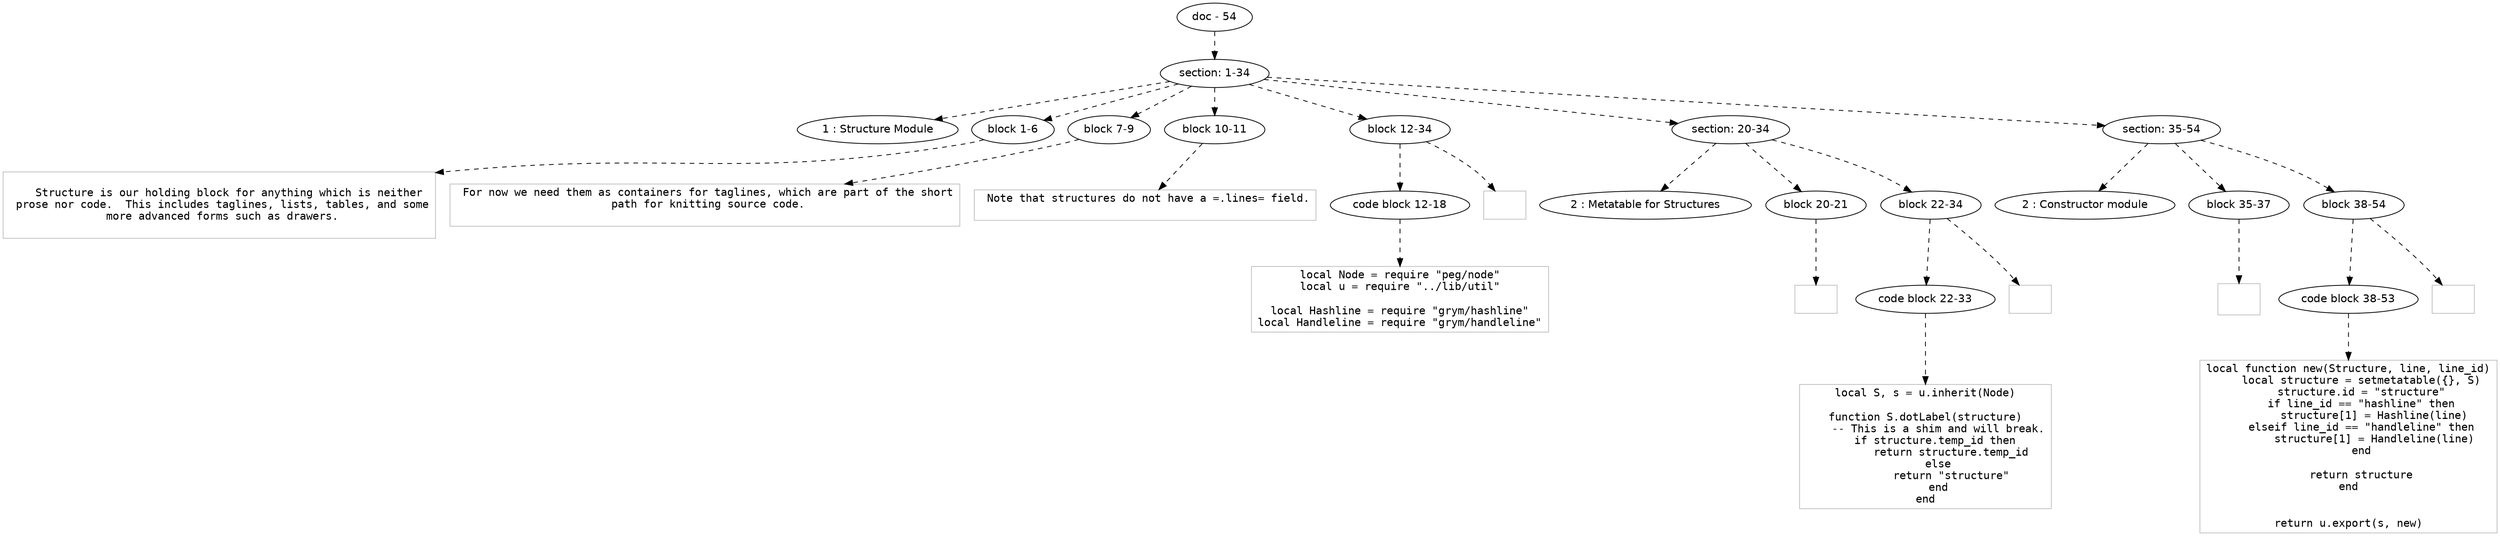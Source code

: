 digraph hierarchy {

node [fontname=Helvetica]
edge [style=dashed]

doc_0 [label="doc - 54"]

doc_0 -> { section_1}
{rank=same; section_1}

section_1 [label="section: 1-34"]

section_1 -> { header_2 block_3 block_4 block_5 block_6 section_7 section_8}
{rank=same; header_2 block_3 block_4 block_5 block_6 section_7 section_8}

header_2 [label="1 : Structure Module"]
block_3 [label="block 1-6"]
block_4 [label="block 7-9"]
block_5 [label="block 10-11"]
block_6 [label="block 12-34"]
section_7 [label="section: 20-34"]
section_8 [label="section: 35-54"]


block_3 -> leaf_9
leaf_9  [color=Gray,shape=rectangle,fontname=Inconsolata,label="
   Structure is our holding block for anything which is neither
 prose nor code.  This includes taglines, lists, tables, and some
 more advanced forms such as drawers.

"]
block_4 -> leaf_10
leaf_10  [color=Gray,shape=rectangle,fontname=Inconsolata,label=" For now we need them as containers for taglines, which are part of the short
 path for knitting source code.

"]
block_5 -> leaf_11
leaf_11  [color=Gray,shape=rectangle,fontname=Inconsolata,label=" Note that structures do not have a =.lines= field.

"]block_6 -> { codeblock_12}
{rank=same; codeblock_12}

codeblock_12 [label="code block 12-18"]


codeblock_12 -> leaf_13
leaf_13  [color=Gray,shape=rectangle,fontname=Inconsolata,label="local Node = require \"peg/node\"
local u = require \"../lib/util\"

local Hashline = require \"grym/hashline\"
local Handleline = require \"grym/handleline\"
"]
block_6 -> leaf_14
leaf_14  [color=Gray,shape=rectangle,fontname=Inconsolata,label="
"]section_7 -> { header_15 block_16 block_17}
{rank=same; header_15 block_16 block_17}

header_15 [label="2 : Metatable for Structures"]
block_16 [label="block 20-21"]
block_17 [label="block 22-34"]


block_16 -> leaf_18
leaf_18  [color=Gray,shape=rectangle,fontname=Inconsolata,label="
"]block_17 -> { codeblock_19}
{rank=same; codeblock_19}

codeblock_19 [label="code block 22-33"]


codeblock_19 -> leaf_20
leaf_20  [color=Gray,shape=rectangle,fontname=Inconsolata,label="local S, s = u.inherit(Node)

function S.dotLabel(structure)
    -- This is a shim and will break.
    if structure.temp_id then 
        return structure.temp_id
    else
        return \"structure\"
    end
end
"]
block_17 -> leaf_21
leaf_21  [color=Gray,shape=rectangle,fontname=Inconsolata,label="
"]section_8 -> { header_22 block_23 block_24}
{rank=same; header_22 block_23 block_24}

header_22 [label="2 : Constructor module"]
block_23 [label="block 35-37"]
block_24 [label="block 38-54"]


block_23 -> leaf_25
leaf_25  [color=Gray,shape=rectangle,fontname=Inconsolata,label="

"]block_24 -> { codeblock_26}
{rank=same; codeblock_26}

codeblock_26 [label="code block 38-53"]


codeblock_26 -> leaf_27
leaf_27  [color=Gray,shape=rectangle,fontname=Inconsolata,label="local function new(Structure, line, line_id)
    local structure = setmetatable({}, S)
    structure.id = \"structure\"
    if line_id == \"hashline\" then
        structure[1] = Hashline(line)
    elseif line_id == \"handleline\" then
        structure[1] = Handleline(line)
    end

    return structure
end


return u.export(s, new)
"]
block_24 -> leaf_28
leaf_28  [color=Gray,shape=rectangle,fontname=Inconsolata,label="
"]
}
